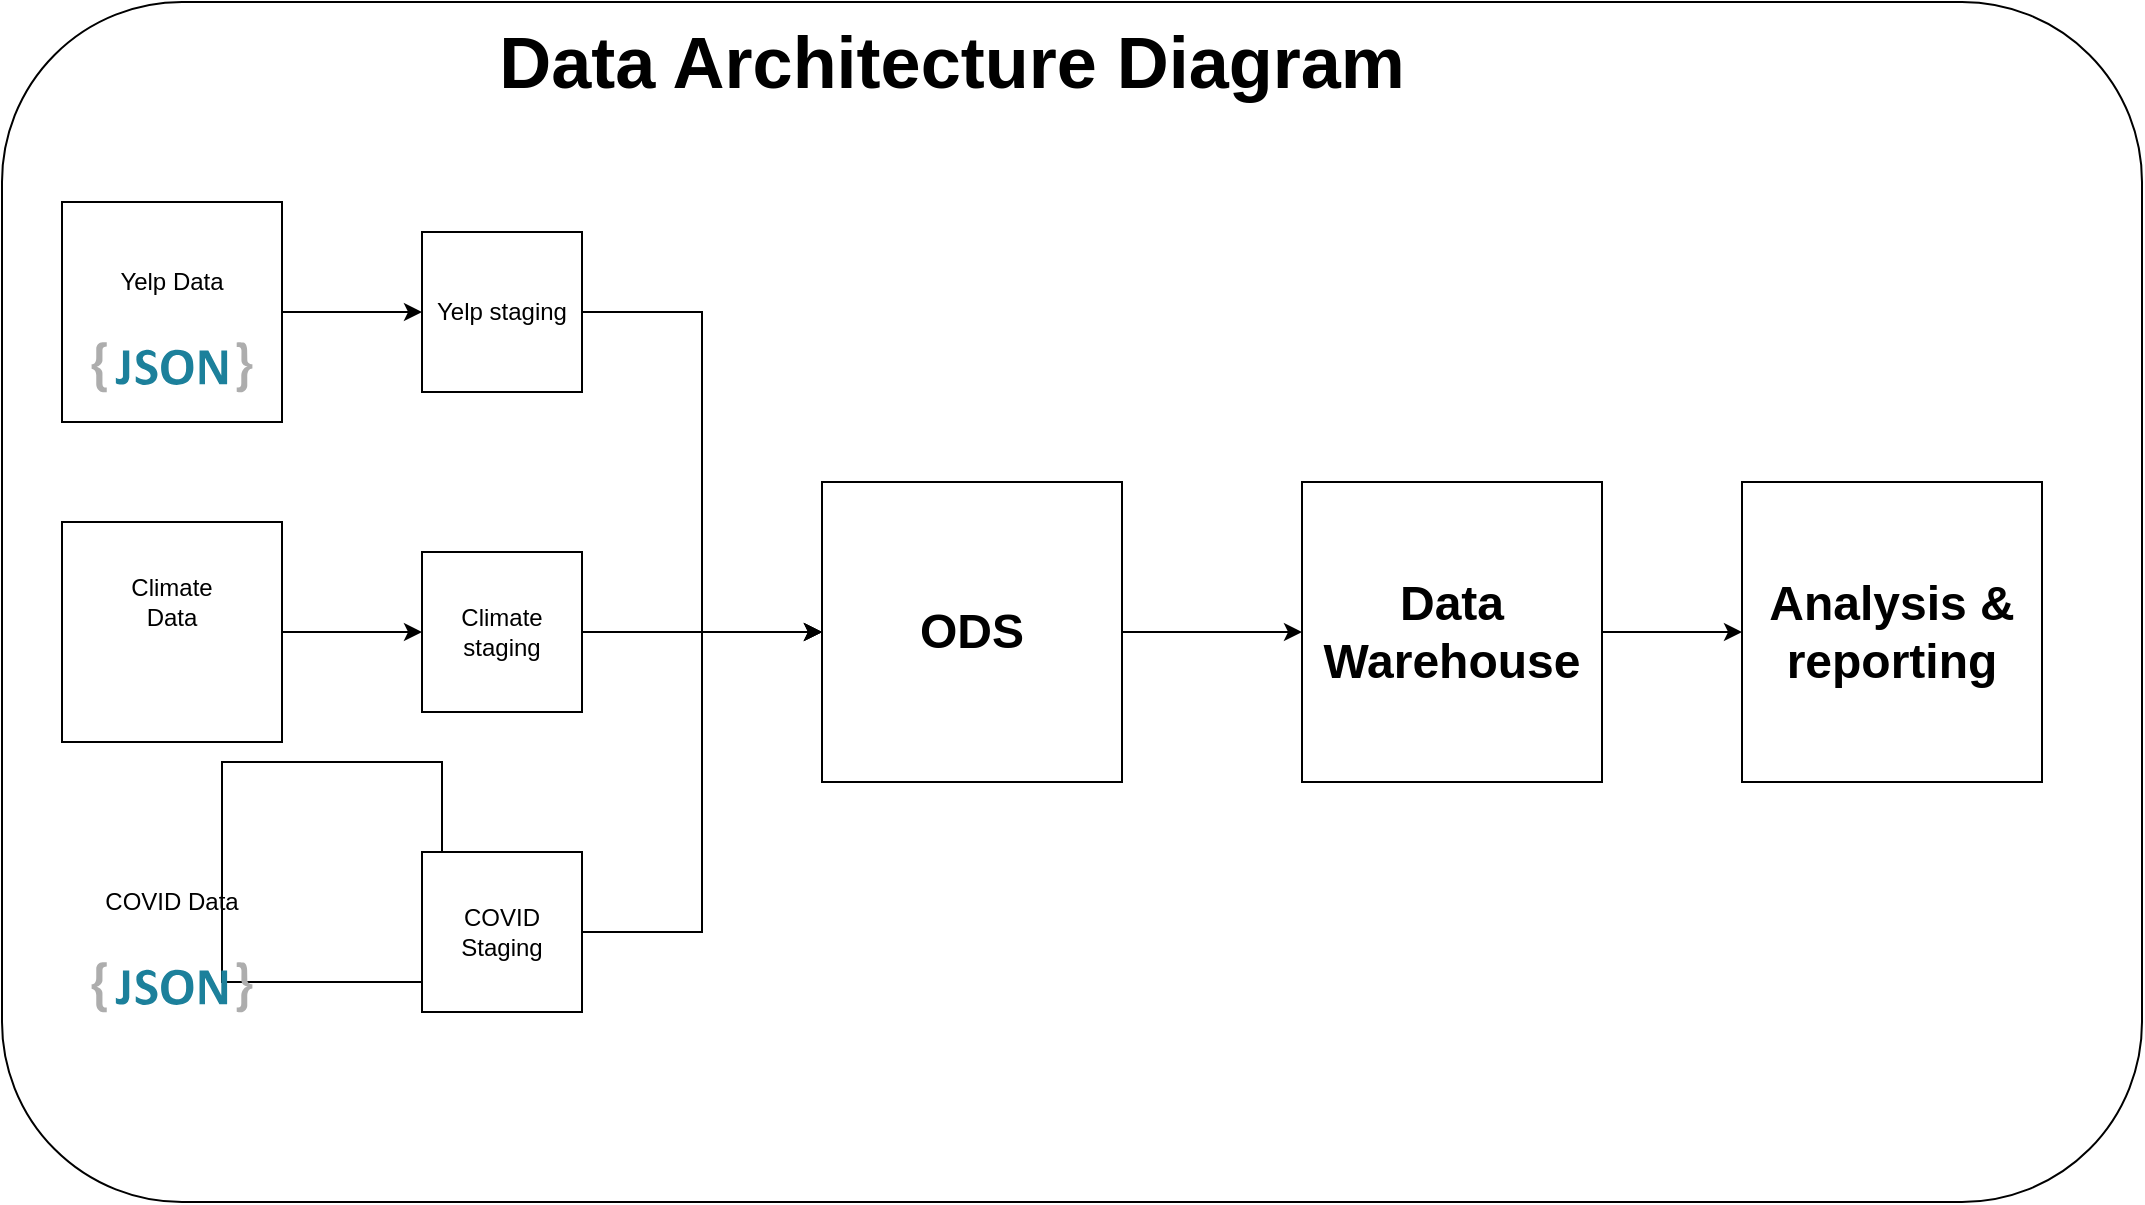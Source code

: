 <mxfile version="14.6.13" type="github">
  <diagram id="gy8ISvJgCRDPJz9u742e" name="Page-1">
    <mxGraphModel dx="1426" dy="737" grid="1" gridSize="10" guides="1" tooltips="1" connect="1" arrows="1" fold="1" page="1" pageScale="1" pageWidth="1200" pageHeight="1600" math="0" shadow="0">
      <root>
        <mxCell id="0" />
        <mxCell id="1" parent="0" />
        <mxCell id="W2_lLI5AKCCtcNdg7-G7-29" value="" style="rounded=1;whiteSpace=wrap;html=1;" vertex="1" parent="1">
          <mxGeometry x="80" y="50" width="1070" height="600" as="geometry" />
        </mxCell>
        <mxCell id="W2_lLI5AKCCtcNdg7-G7-15" style="edgeStyle=orthogonalEdgeStyle;rounded=0;orthogonalLoop=1;jettySize=auto;html=1;entryX=0;entryY=0.5;entryDx=0;entryDy=0;" edge="1" parent="1" source="W2_lLI5AKCCtcNdg7-G7-3" target="W2_lLI5AKCCtcNdg7-G7-12">
          <mxGeometry relative="1" as="geometry" />
        </mxCell>
        <mxCell id="W2_lLI5AKCCtcNdg7-G7-3" value="" style="whiteSpace=wrap;html=1;aspect=fixed;" vertex="1" parent="1">
          <mxGeometry x="110" y="150" width="110" height="110" as="geometry" />
        </mxCell>
        <mxCell id="W2_lLI5AKCCtcNdg7-G7-2" value="" style="dashed=0;outlineConnect=0;html=1;align=center;labelPosition=center;verticalLabelPosition=bottom;verticalAlign=top;shape=mxgraph.weblogos.json_2" vertex="1" parent="1">
          <mxGeometry x="124.8" y="220" width="80.4" height="25.2" as="geometry" />
        </mxCell>
        <mxCell id="W2_lLI5AKCCtcNdg7-G7-4" value="Yelp Data" style="text;html=1;strokeColor=none;fillColor=none;align=center;verticalAlign=middle;whiteSpace=wrap;rounded=0;" vertex="1" parent="1">
          <mxGeometry x="130" y="180" width="70" height="20" as="geometry" />
        </mxCell>
        <mxCell id="W2_lLI5AKCCtcNdg7-G7-17" style="edgeStyle=orthogonalEdgeStyle;rounded=0;orthogonalLoop=1;jettySize=auto;html=1;" edge="1" parent="1" source="W2_lLI5AKCCtcNdg7-G7-5" target="W2_lLI5AKCCtcNdg7-G7-13">
          <mxGeometry relative="1" as="geometry" />
        </mxCell>
        <mxCell id="W2_lLI5AKCCtcNdg7-G7-5" value="" style="whiteSpace=wrap;html=1;aspect=fixed;" vertex="1" parent="1">
          <mxGeometry x="110" y="310" width="110" height="110" as="geometry" />
        </mxCell>
        <mxCell id="W2_lLI5AKCCtcNdg7-G7-7" value="Climate Data" style="text;html=1;strokeColor=none;fillColor=none;align=center;verticalAlign=middle;whiteSpace=wrap;rounded=0;" vertex="1" parent="1">
          <mxGeometry x="130" y="340" width="70" height="20" as="geometry" />
        </mxCell>
        <mxCell id="W2_lLI5AKCCtcNdg7-G7-8" value="" style="shape=image;html=1;verticalAlign=top;verticalLabelPosition=bottom;labelBackgroundColor=#ffffff;imageAspect=0;aspect=fixed;image=https://cdn3.iconfinder.com/data/icons/file-extension-vol-1/48/csv_file_database_extension_data-128.png" vertex="1" parent="1">
          <mxGeometry x="140" y="370" width="40" height="40" as="geometry" />
        </mxCell>
        <mxCell id="W2_lLI5AKCCtcNdg7-G7-18" style="edgeStyle=orthogonalEdgeStyle;rounded=0;orthogonalLoop=1;jettySize=auto;html=1;entryX=0;entryY=0.5;entryDx=0;entryDy=0;" edge="1" parent="1" target="W2_lLI5AKCCtcNdg7-G7-14">
          <mxGeometry relative="1" as="geometry">
            <mxPoint x="220" y="515" as="sourcePoint" />
          </mxGeometry>
        </mxCell>
        <mxCell id="W2_lLI5AKCCtcNdg7-G7-9" value="" style="whiteSpace=wrap;html=1;aspect=fixed;" vertex="1" parent="1">
          <mxGeometry x="190" y="430" width="110" height="110" as="geometry" />
        </mxCell>
        <mxCell id="W2_lLI5AKCCtcNdg7-G7-10" value="" style="dashed=0;outlineConnect=0;html=1;align=center;labelPosition=center;verticalLabelPosition=bottom;verticalAlign=top;shape=mxgraph.weblogos.json_2" vertex="1" parent="1">
          <mxGeometry x="124.8" y="530" width="80.4" height="25.2" as="geometry" />
        </mxCell>
        <mxCell id="W2_lLI5AKCCtcNdg7-G7-11" value="COVID Data" style="text;html=1;strokeColor=none;fillColor=none;align=center;verticalAlign=middle;whiteSpace=wrap;rounded=0;" vertex="1" parent="1">
          <mxGeometry x="130" y="490" width="70" height="20" as="geometry" />
        </mxCell>
        <mxCell id="W2_lLI5AKCCtcNdg7-G7-21" style="edgeStyle=orthogonalEdgeStyle;rounded=0;orthogonalLoop=1;jettySize=auto;html=1;entryX=0;entryY=0.5;entryDx=0;entryDy=0;" edge="1" parent="1" source="W2_lLI5AKCCtcNdg7-G7-12" target="W2_lLI5AKCCtcNdg7-G7-20">
          <mxGeometry relative="1" as="geometry" />
        </mxCell>
        <mxCell id="W2_lLI5AKCCtcNdg7-G7-12" value="Yelp staging" style="whiteSpace=wrap;html=1;aspect=fixed;" vertex="1" parent="1">
          <mxGeometry x="290" y="165" width="80" height="80" as="geometry" />
        </mxCell>
        <mxCell id="W2_lLI5AKCCtcNdg7-G7-22" style="edgeStyle=orthogonalEdgeStyle;rounded=0;orthogonalLoop=1;jettySize=auto;html=1;entryX=0;entryY=0.5;entryDx=0;entryDy=0;" edge="1" parent="1" source="W2_lLI5AKCCtcNdg7-G7-13" target="W2_lLI5AKCCtcNdg7-G7-20">
          <mxGeometry relative="1" as="geometry" />
        </mxCell>
        <mxCell id="W2_lLI5AKCCtcNdg7-G7-13" value="Climate staging" style="whiteSpace=wrap;html=1;aspect=fixed;" vertex="1" parent="1">
          <mxGeometry x="290" y="325" width="80" height="80" as="geometry" />
        </mxCell>
        <mxCell id="W2_lLI5AKCCtcNdg7-G7-23" style="edgeStyle=orthogonalEdgeStyle;rounded=0;orthogonalLoop=1;jettySize=auto;html=1;entryX=0;entryY=0.5;entryDx=0;entryDy=0;" edge="1" parent="1" source="W2_lLI5AKCCtcNdg7-G7-14" target="W2_lLI5AKCCtcNdg7-G7-20">
          <mxGeometry relative="1" as="geometry" />
        </mxCell>
        <mxCell id="W2_lLI5AKCCtcNdg7-G7-14" value="COVID Staging" style="whiteSpace=wrap;html=1;aspect=fixed;" vertex="1" parent="1">
          <mxGeometry x="290" y="475" width="80" height="80" as="geometry" />
        </mxCell>
        <mxCell id="W2_lLI5AKCCtcNdg7-G7-26" style="edgeStyle=orthogonalEdgeStyle;rounded=0;orthogonalLoop=1;jettySize=auto;html=1;entryX=0;entryY=0.5;entryDx=0;entryDy=0;" edge="1" parent="1" source="W2_lLI5AKCCtcNdg7-G7-20" target="W2_lLI5AKCCtcNdg7-G7-24">
          <mxGeometry relative="1" as="geometry" />
        </mxCell>
        <mxCell id="W2_lLI5AKCCtcNdg7-G7-20" value="&lt;font style=&quot;font-size: 24px&quot;&gt;&lt;b&gt;ODS&lt;/b&gt;&lt;/font&gt;" style="whiteSpace=wrap;html=1;aspect=fixed;" vertex="1" parent="1">
          <mxGeometry x="490" y="290" width="150" height="150" as="geometry" />
        </mxCell>
        <mxCell id="W2_lLI5AKCCtcNdg7-G7-27" style="edgeStyle=orthogonalEdgeStyle;rounded=0;orthogonalLoop=1;jettySize=auto;html=1;" edge="1" parent="1" source="W2_lLI5AKCCtcNdg7-G7-24" target="W2_lLI5AKCCtcNdg7-G7-25">
          <mxGeometry relative="1" as="geometry" />
        </mxCell>
        <mxCell id="W2_lLI5AKCCtcNdg7-G7-24" value="&lt;font style=&quot;font-size: 24px&quot;&gt;&lt;b&gt;Data Warehouse&lt;/b&gt;&lt;/font&gt;" style="whiteSpace=wrap;html=1;aspect=fixed;" vertex="1" parent="1">
          <mxGeometry x="730" y="290" width="150" height="150" as="geometry" />
        </mxCell>
        <mxCell id="W2_lLI5AKCCtcNdg7-G7-25" value="&lt;font style=&quot;font-size: 24px&quot;&gt;&lt;b&gt;Analysis &amp;amp; reporting&lt;/b&gt;&lt;/font&gt;" style="whiteSpace=wrap;html=1;aspect=fixed;" vertex="1" parent="1">
          <mxGeometry x="950" y="290" width="150" height="150" as="geometry" />
        </mxCell>
        <mxCell id="W2_lLI5AKCCtcNdg7-G7-28" value="&lt;font style=&quot;font-size: 36px&quot;&gt;&lt;b&gt;Data Architecture Diagram&lt;/b&gt;&lt;/font&gt;" style="text;html=1;strokeColor=none;fillColor=none;align=center;verticalAlign=middle;whiteSpace=wrap;rounded=0;" vertex="1" parent="1">
          <mxGeometry x="300" y="70" width="510" height="20" as="geometry" />
        </mxCell>
      </root>
    </mxGraphModel>
  </diagram>
</mxfile>
